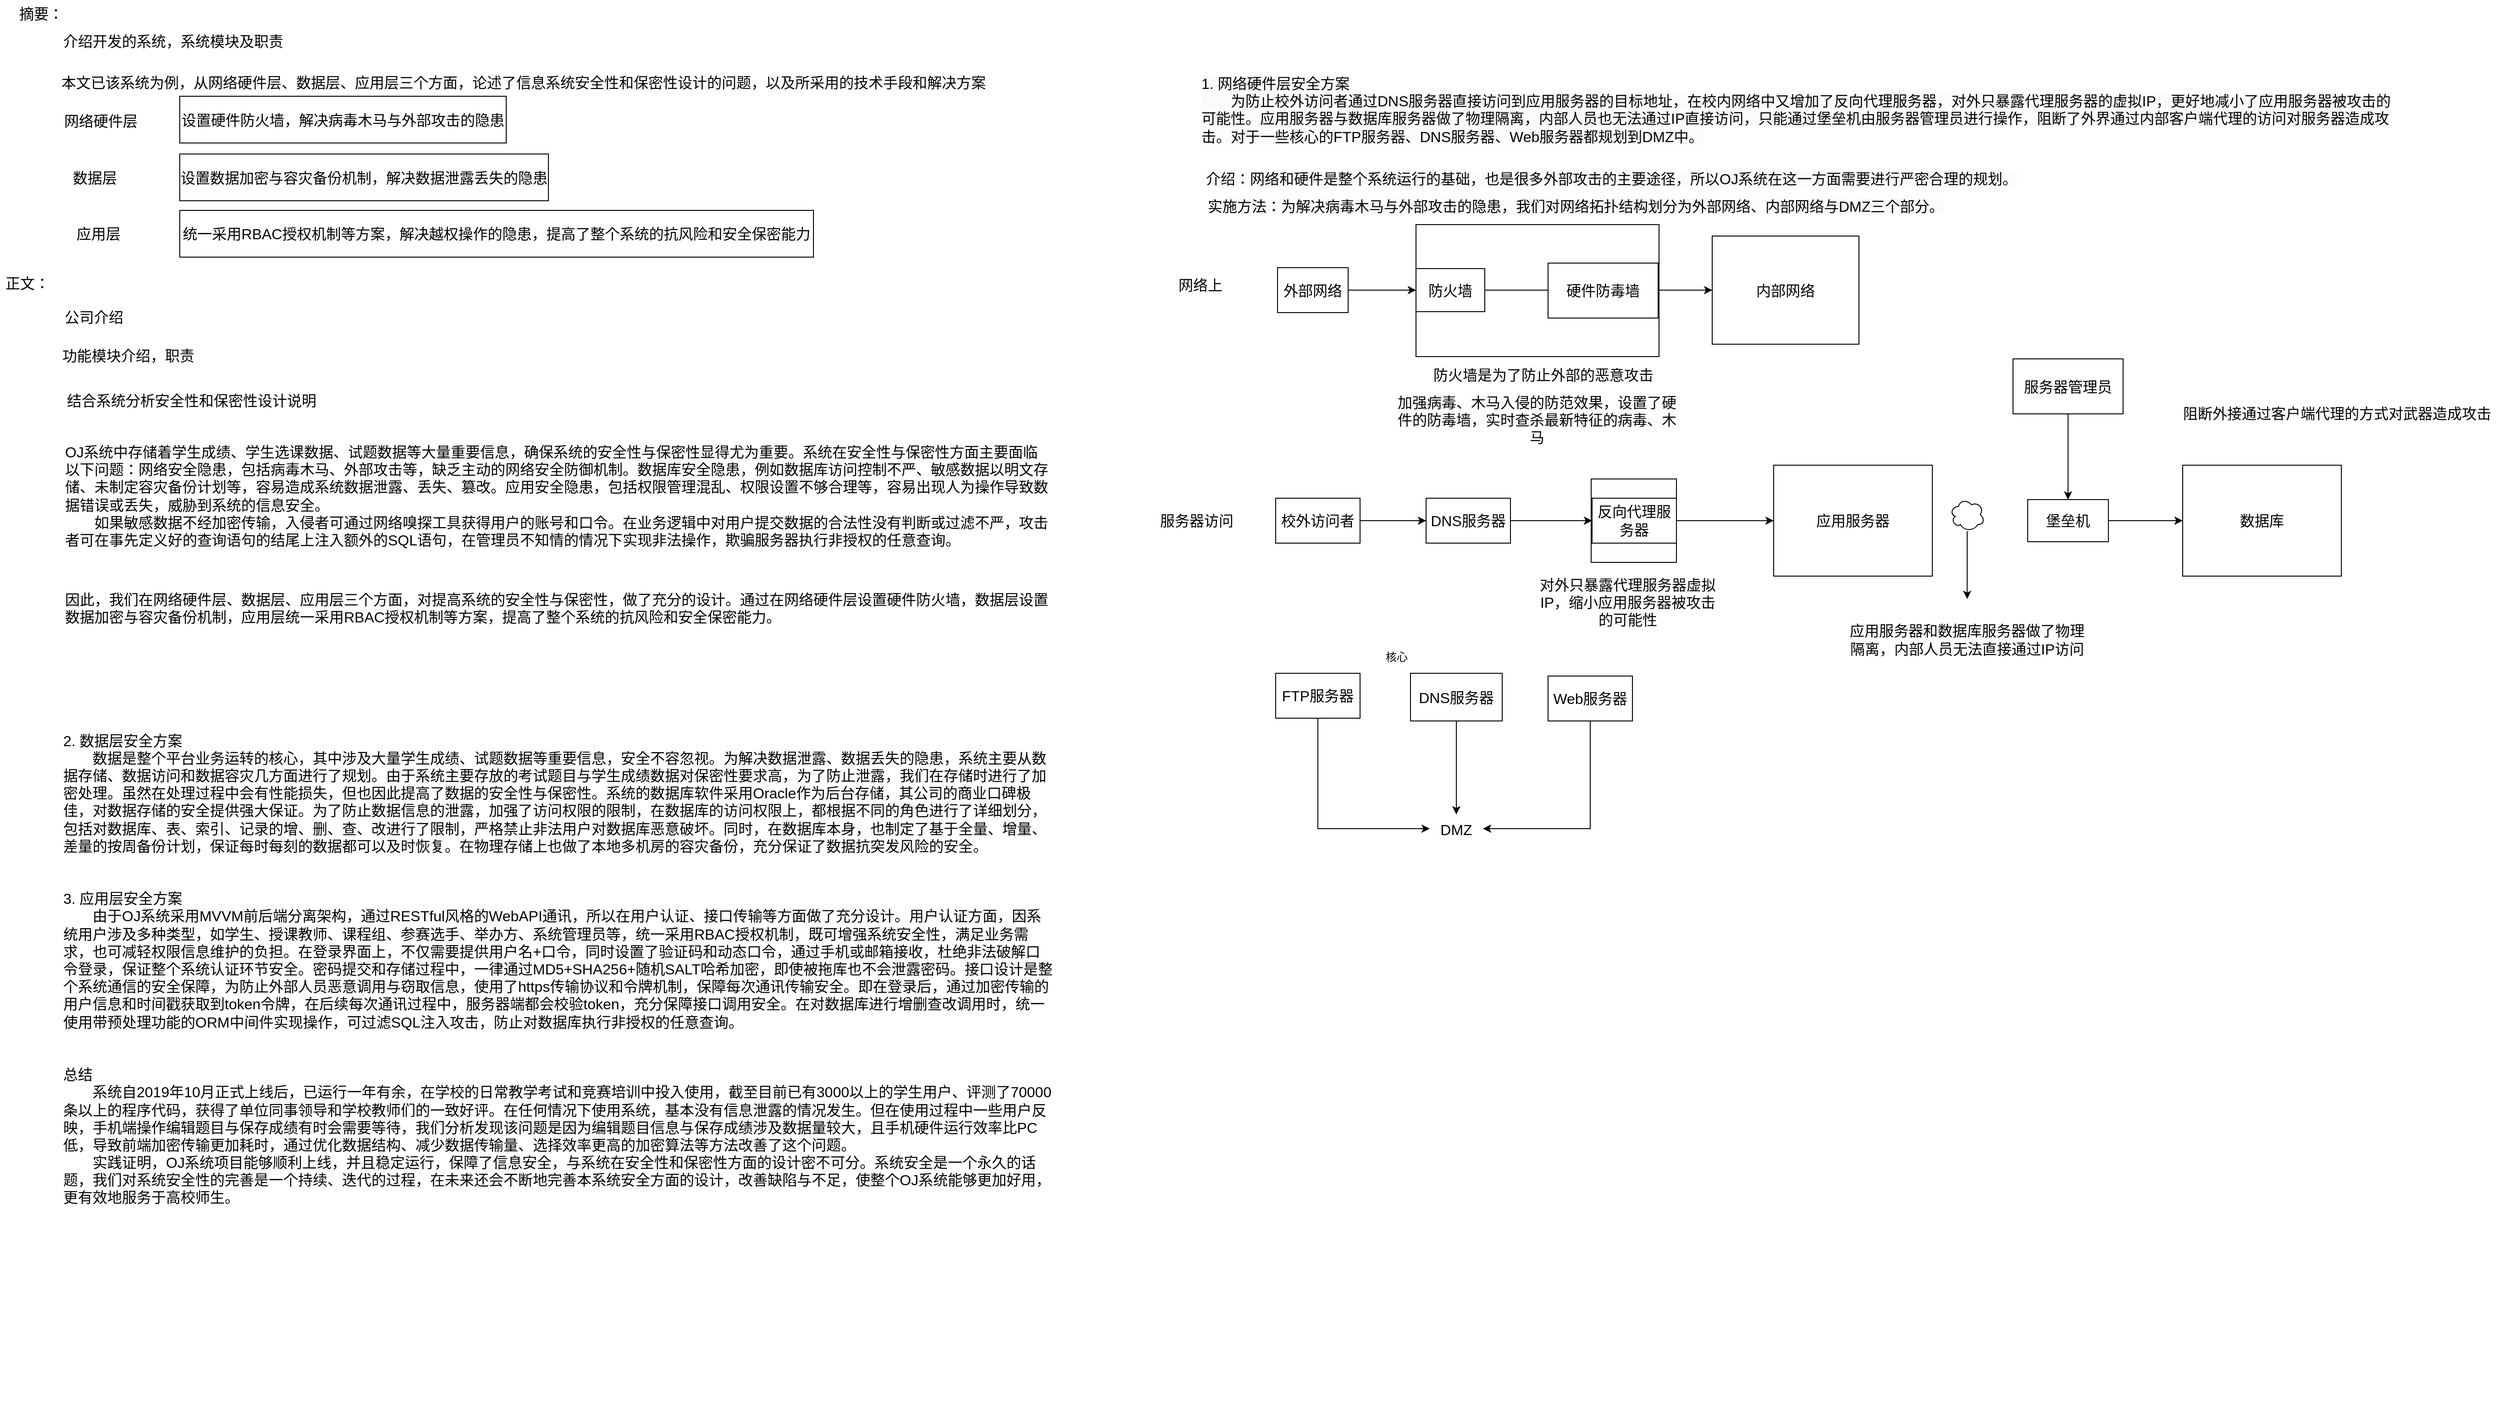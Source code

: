 <mxfile version="22.0.8" type="github">
  <diagram name="第 1 页" id="5gmoauhwWc8AIGV2I_Qd">
    <mxGraphModel dx="2012" dy="1139" grid="0" gridSize="10" guides="1" tooltips="1" connect="1" arrows="1" fold="1" page="1" pageScale="1" pageWidth="10000" pageHeight="10000" math="0" shadow="0">
      <root>
        <mxCell id="0" />
        <mxCell id="1" parent="0" />
        <mxCell id="CfzCiIxsDfycaTIxzi9i-1" value="摘要：" style="text;html=1;strokeColor=none;fillColor=none;align=center;verticalAlign=middle;whiteSpace=wrap;rounded=0;fontSize=16;" vertex="1" parent="1">
          <mxGeometry x="58" y="96" width="60" height="30" as="geometry" />
        </mxCell>
        <mxCell id="CfzCiIxsDfycaTIxzi9i-2" value="介绍开发的系统，系统模块及职责" style="text;html=1;strokeColor=none;fillColor=none;align=center;verticalAlign=middle;whiteSpace=wrap;rounded=0;fontSize=16;" vertex="1" parent="1">
          <mxGeometry x="103" y="126" width="258" height="30" as="geometry" />
        </mxCell>
        <mxCell id="CfzCiIxsDfycaTIxzi9i-3" value="本文已该系统为例，从网络硬件层、数据层、应用层三个方面，论述了信息系统安全性和保密性设计的问题，以及所采用的技术手段和解决方案" style="text;html=1;strokeColor=none;fillColor=none;align=center;verticalAlign=middle;whiteSpace=wrap;rounded=0;fontSize=16;" vertex="1" parent="1">
          <mxGeometry x="103" y="171" width="1022" height="30" as="geometry" />
        </mxCell>
        <mxCell id="CfzCiIxsDfycaTIxzi9i-4" value="网络硬件层" style="text;html=1;strokeColor=none;fillColor=none;align=center;verticalAlign=middle;whiteSpace=wrap;rounded=0;fontSize=16;" vertex="1" parent="1">
          <mxGeometry x="112" y="213" width="82" height="30" as="geometry" />
        </mxCell>
        <mxCell id="CfzCiIxsDfycaTIxzi9i-5" value="数据层" style="text;html=1;strokeColor=none;fillColor=none;align=center;verticalAlign=middle;whiteSpace=wrap;rounded=0;fontSize=16;" vertex="1" parent="1">
          <mxGeometry x="112" y="274.5" width="69" height="30" as="geometry" />
        </mxCell>
        <mxCell id="CfzCiIxsDfycaTIxzi9i-7" value="应用层" style="text;html=1;strokeColor=none;fillColor=none;align=center;verticalAlign=middle;whiteSpace=wrap;rounded=0;fontSize=16;" vertex="1" parent="1">
          <mxGeometry x="116" y="336" width="69" height="30" as="geometry" />
        </mxCell>
        <mxCell id="CfzCiIxsDfycaTIxzi9i-9" value="设置硬件防火墙，解决病毒木马与外部攻击的隐患" style="rounded=0;whiteSpace=wrap;html=1;fontSize=16;" vertex="1" parent="1">
          <mxGeometry x="239" y="201" width="356" height="51" as="geometry" />
        </mxCell>
        <mxCell id="CfzCiIxsDfycaTIxzi9i-10" value="设置数据加密与容灾备份机制，解决数据泄露丢失的隐患" style="rounded=0;whiteSpace=wrap;html=1;fontSize=16;" vertex="1" parent="1">
          <mxGeometry x="239" y="264" width="402" height="51" as="geometry" />
        </mxCell>
        <mxCell id="CfzCiIxsDfycaTIxzi9i-11" value="统一采用RBAC授权机制等方案，解决越权操作的隐患，提高了整个系统的抗风险和安全保密能力" style="rounded=0;whiteSpace=wrap;html=1;fontSize=16;" vertex="1" parent="1">
          <mxGeometry x="239" y="325.5" width="691" height="51" as="geometry" />
        </mxCell>
        <mxCell id="CfzCiIxsDfycaTIxzi9i-12" value="正文：" style="text;html=1;strokeColor=none;fillColor=none;align=center;verticalAlign=middle;whiteSpace=wrap;rounded=0;fontSize=16;" vertex="1" parent="1">
          <mxGeometry x="43" y="390" width="60" height="30" as="geometry" />
        </mxCell>
        <mxCell id="CfzCiIxsDfycaTIxzi9i-13" value="公司介绍" style="text;html=1;strokeColor=none;fillColor=none;align=center;verticalAlign=middle;whiteSpace=wrap;rounded=0;fontSize=16;" vertex="1" parent="1">
          <mxGeometry x="103" y="427" width="85" height="30" as="geometry" />
        </mxCell>
        <mxCell id="CfzCiIxsDfycaTIxzi9i-14" value="功能模块介绍，职责" style="text;html=1;strokeColor=none;fillColor=none;align=center;verticalAlign=middle;whiteSpace=wrap;rounded=0;fontSize=16;" vertex="1" parent="1">
          <mxGeometry x="108" y="469" width="150" height="30" as="geometry" />
        </mxCell>
        <mxCell id="CfzCiIxsDfycaTIxzi9i-15" value="结合系统分析安全性和保密性设计说明" style="text;html=1;strokeColor=none;fillColor=none;align=center;verticalAlign=middle;whiteSpace=wrap;rounded=0;fontSize=16;" vertex="1" parent="1">
          <mxGeometry x="112" y="518" width="280" height="30" as="geometry" />
        </mxCell>
        <mxCell id="CfzCiIxsDfycaTIxzi9i-16" value="OJ系统中存储着学生成绩、学生选课数据、试题数据等大量重要信息，确保系统的安全性与保密性显得尤为重要。系统在安全性与保密性方面主要面临以下问题：网络安全隐患，包括病毒木马、外部攻击等，缺乏主动的网络安全防御机制。数据库安全隐患，例如数据库访问控制不严、敏感数据以明文存储、未制定容灾备份计划等，容易造成系统数据泄露、丢失、篡改。应用安全隐患，包括权限管理混乱、权限设置不够合理等，容易出现人为操作导致数据错误或丢失，威胁到系统的信息安全。&#xa;  如果敏感数据不经加密传输，入侵者可通过网络嗅探工具获得用户的账号和口令。在业务逻辑中对用户提交数据的合法性没有判断或过滤不严，攻击者可在事先定义好的查询语句的结尾上注入额外的SQL语句，在管理员不知情的情况下实现非法操作，欺骗服务器执行非授权的任意查询。&#xa;" style="text;whiteSpace=wrap;fontSize=16;" vertex="1" parent="1">
          <mxGeometry x="112" y="573" width="1075" height="136" as="geometry" />
        </mxCell>
        <mxCell id="CfzCiIxsDfycaTIxzi9i-18" value="因此，我们在网络硬件层、数据层、应用层三个方面，对提高系统的安全性与保密性，做了充分的设计。通过在网络硬件层设置硬件防火墙，数据层设置数据加密与容灾备份机制，应用层统一采用RBAC授权机制等方案，提高了整个系统的抗风险和安全保密能力。" style="text;whiteSpace=wrap;fontSize=16;" vertex="1" parent="1">
          <mxGeometry x="112" y="734" width="1080" height="99" as="geometry" />
        </mxCell>
        <mxCell id="CfzCiIxsDfycaTIxzi9i-19" value="&#xa;&#xa;&#xa;2. 数据层安全方案&#xa;  数据是整个平台业务运转的核心，其中涉及大量学生成绩、试题数据等重要信息，安全不容忽视。为解决数据泄露、数据丢失的隐患，系统主要从数据存储、数据访问和数据容灾几方面进行了规划。由于系统主要存放的考试题目与学生成绩数据对保密性要求高，为了防止泄露，我们在存储时进行了加密处理。虽然在处理过程中会有性能损失，但也因此提高了数据的安全性与保密性。系统的数据库软件采用Oracle作为后台存储，其公司的商业口碑极佳，对数据存储的安全提供强大保证。为了防止数据信息的泄露，加强了访问权限的限制，在数据库的访问权限上，都根据不同的角色进行了详细划分，包括对数据库、表、索引、记录的增、删、查、改进行了限制，严格禁止非法用户对数据库恶意破坏。同时，在数据库本身，也制定了基于全量、增量、差量的按周备份计划，保证每时每刻的数据都可以及时恢复。在物理存储上也做了本地多机房的容灾备份，充分保证了数据抗突发风险的安全。&#xa;&#xa;&#xa;3. 应用层安全方案&#xa;  由于OJ系统采用MVVM前后端分离架构，通过RESTful风格的WebAPI通讯，所以在用户认证、接口传输等方面做了充分设计。用户认证方面，因系统用户涉及多种类型，如学生、授课教师、课程组、参赛选手、举办方、系统管理员等，统一采用RBAC授权机制，既可增强系统安全性，满足业务需求，也可减轻权限信息维护的负担。在登录界面上，不仅需要提供用户名+口令，同时设置了验证码和动态口令，通过手机或邮箱接收，杜绝非法破解口令登录，保证整个系统认证环节安全。密码提交和存储过程中，一律通过MD5+SHA256+随机SALT哈希加密，即使被拖库也不会泄露密码。接口设计是整个系统通信的安全保障，为防止外部人员恶意调用与窃取信息，使用了https传输协议和令牌机制，保障每次通讯传输安全。即在登录后，通过加密传输的用户信息和时间戳获取到token令牌，在后续每次通讯过程中，服务器端都会校验token，充分保障接口调用安全。在对数据库进行增删查改调用时，统一使用带预处理功能的ORM中间件实现操作，可过滤SQL注入攻击，防止对数据库执行非授权的任意查询。&#xa;&#xa;&#xa;总结&#xa;  系统自2019年10月正式上线后，已运行一年有余，在学校的日常教学考试和竞赛培训中投入使用，截至目前已有3000以上的学生用户、评测了70000条以上的程序代码，获得了单位同事领导和学校教师们的一致好评。在任何情况下使用系统，基本没有信息泄露的情况发生。但在使用过程中一些用户反映，手机端操作编辑题目与保存成绩有时会需要等待，我们分析发现该问题是因为编辑题目信息与保存成绩涉及数据量较大，且手机硬件运行效率比PC低，导致前端加密传输更加耗时，通过优化数据结构、减少数据传输量、选择效率更高的加密算法等方法改善了这个问题。&#xa;  实践证明，OJ系统项目能够顺利上线，并且稳定运行，保障了信息安全，与系统在安全性和保密性方面的设计密不可分。系统安全是一个永久的话题，我们对系统安全性的完善是一个持续、迭代的过程，在未来还会不断地完善本系统安全方面的设计，改善缺陷与不足，使整个OJ系统能够更加好用，更有效地服务于高校师生。" style="text;whiteSpace=wrap;fontSize=16;" vertex="1" parent="1">
          <mxGeometry x="110" y="830" width="1082" height="813" as="geometry" />
        </mxCell>
        <mxCell id="CfzCiIxsDfycaTIxzi9i-20" value="&lt;span style=&quot;color: rgb(0, 0, 0); font-family: Helvetica; font-size: 16px; font-style: normal; font-variant-ligatures: normal; font-variant-caps: normal; font-weight: 400; letter-spacing: normal; orphans: 2; text-align: left; text-indent: 0px; text-transform: none; widows: 2; word-spacing: 0px; -webkit-text-stroke-width: 0px; background-color: rgb(251, 251, 251); text-decoration-thickness: initial; text-decoration-style: initial; text-decoration-color: initial; float: none; display: inline !important;&quot;&gt;1. 网络硬件层安全方案&lt;/span&gt;&lt;br style=&quot;border-color: var(--border-color); padding: 0px; margin: 0px; color: rgb(0, 0, 0); font-family: Helvetica; font-size: 16px; font-style: normal; font-variant-ligatures: normal; font-variant-caps: normal; font-weight: 400; letter-spacing: normal; orphans: 2; text-align: left; text-indent: 0px; text-transform: none; widows: 2; word-spacing: 0px; -webkit-text-stroke-width: 0px; background-color: rgb(251, 251, 251); text-decoration-thickness: initial; text-decoration-style: initial; text-decoration-color: initial;&quot;&gt;&lt;span style=&quot;color: rgb(0, 0, 0); font-family: Helvetica; font-size: 16px; font-style: normal; font-variant-ligatures: normal; font-variant-caps: normal; font-weight: 400; letter-spacing: normal; orphans: 2; text-align: left; text-indent: 0px; text-transform: none; widows: 2; word-spacing: 0px; -webkit-text-stroke-width: 0px; background-color: rgb(251, 251, 251); text-decoration-thickness: initial; text-decoration-style: initial; text-decoration-color: initial; float: none; display: inline !important;&quot;&gt;  为防止校外访问者通过DNS服务器直接访问到应用服务器的目标地址，在校内网络中又增加了反向代理服务器，对外只暴露代理服务器的虚拟IP，更好地减小了应用服务器被攻击的可能性。应用服务器与数据库服务器做了物理隔离，内部人员也无法通过IP直接访问，只能通过堡垒机由服务器管理员进行操作，阻断了外界通过内部客户端代理的访问对服务器造成攻击。对于一些核心的FTP服务器、DNS服务器、Web服务器都规划到DMZ中。&lt;/span&gt;" style="text;whiteSpace=wrap;html=1;" vertex="1" parent="1">
          <mxGeometry x="1351" y="171" width="1311" height="141" as="geometry" />
        </mxCell>
        <mxCell id="CfzCiIxsDfycaTIxzi9i-21" value="&lt;span style=&quot;color: rgb(0, 0, 0); font-family: Helvetica; font-size: 16px; font-style: normal; font-variant-ligatures: normal; font-variant-caps: normal; font-weight: 400; letter-spacing: normal; orphans: 2; text-align: left; text-indent: 0px; text-transform: none; widows: 2; word-spacing: 0px; -webkit-text-stroke-width: 0px; background-color: rgb(251, 251, 251); text-decoration-thickness: initial; text-decoration-style: initial; text-decoration-color: initial; float: none; display: inline !important;&quot;&gt;介绍：网络和硬件是整个系统运行的基础，也是很多外部攻击的主要途径，所以OJ系统在这一方面需要进行严密合理的规划。&lt;/span&gt;" style="text;whiteSpace=wrap;html=1;" vertex="1" parent="1">
          <mxGeometry x="1356" y="274.5" width="908" height="30" as="geometry" />
        </mxCell>
        <mxCell id="CfzCiIxsDfycaTIxzi9i-22" value="&lt;span style=&quot;color: rgb(0, 0, 0); font-family: Helvetica; font-size: 16px; font-style: normal; font-variant-ligatures: normal; font-variant-caps: normal; font-weight: 400; letter-spacing: normal; orphans: 2; text-align: left; text-indent: 0px; text-transform: none; widows: 2; word-spacing: 0px; -webkit-text-stroke-width: 0px; background-color: rgb(251, 251, 251); text-decoration-thickness: initial; text-decoration-style: initial; text-decoration-color: initial; float: none; display: inline !important;&quot;&gt;实施方法：为解决病毒木马与外部攻击的隐患，我们对网络拓扑结构划分为外部网络、内部网络与DMZ三个部分。&lt;/span&gt;" style="text;whiteSpace=wrap;html=1;" vertex="1" parent="1">
          <mxGeometry x="1358" y="304.5" width="822" height="39" as="geometry" />
        </mxCell>
        <mxCell id="CfzCiIxsDfycaTIxzi9i-26" value="&lt;span style=&quot;font-size: 16px;&quot;&gt;DMZ&lt;/span&gt;" style="text;whiteSpace=wrap;html=1;align=center;" vertex="1" parent="1">
          <mxGeometry x="1602" y="984.5" width="58" height="31" as="geometry" />
        </mxCell>
        <mxCell id="CfzCiIxsDfycaTIxzi9i-31" value="" style="edgeStyle=orthogonalEdgeStyle;rounded=0;orthogonalLoop=1;jettySize=auto;html=1;" edge="1" parent="1" source="CfzCiIxsDfycaTIxzi9i-28" target="CfzCiIxsDfycaTIxzi9i-30">
          <mxGeometry relative="1" as="geometry" />
        </mxCell>
        <mxCell id="CfzCiIxsDfycaTIxzi9i-28" value="外部网络" style="rounded=0;whiteSpace=wrap;html=1;fontSize=16;" vertex="1" parent="1">
          <mxGeometry x="1436" y="388" width="77" height="49" as="geometry" />
        </mxCell>
        <mxCell id="CfzCiIxsDfycaTIxzi9i-29" value="内部网络" style="rounded=0;whiteSpace=wrap;html=1;fontSize=16;" vertex="1" parent="1">
          <mxGeometry x="1910" y="353.5" width="160" height="118" as="geometry" />
        </mxCell>
        <mxCell id="CfzCiIxsDfycaTIxzi9i-36" value="" style="rounded=0;whiteSpace=wrap;html=1;" vertex="1" parent="1">
          <mxGeometry x="1587" y="341" width="265" height="144" as="geometry" />
        </mxCell>
        <mxCell id="CfzCiIxsDfycaTIxzi9i-34" style="edgeStyle=orthogonalEdgeStyle;rounded=0;orthogonalLoop=1;jettySize=auto;html=1;exitX=1;exitY=0.5;exitDx=0;exitDy=0;entryX=0;entryY=0.5;entryDx=0;entryDy=0;" edge="1" parent="1" source="CfzCiIxsDfycaTIxzi9i-30" target="CfzCiIxsDfycaTIxzi9i-29">
          <mxGeometry relative="1" as="geometry" />
        </mxCell>
        <mxCell id="CfzCiIxsDfycaTIxzi9i-30" value="防火墙" style="rounded=0;whiteSpace=wrap;html=1;fontSize=16;" vertex="1" parent="1">
          <mxGeometry x="1587" y="389" width="75" height="47" as="geometry" />
        </mxCell>
        <mxCell id="CfzCiIxsDfycaTIxzi9i-35" value="硬件防毒墙" style="rounded=0;whiteSpace=wrap;html=1;fontSize=16;" vertex="1" parent="1">
          <mxGeometry x="1731" y="383" width="120" height="60" as="geometry" />
        </mxCell>
        <mxCell id="CfzCiIxsDfycaTIxzi9i-37" value="防火墙是为了防止外部的恶意攻击" style="text;html=1;strokeColor=none;fillColor=none;align=center;verticalAlign=middle;whiteSpace=wrap;rounded=0;fontSize=16;" vertex="1" parent="1">
          <mxGeometry x="1601" y="490" width="250" height="30" as="geometry" />
        </mxCell>
        <mxCell id="CfzCiIxsDfycaTIxzi9i-38" value="加强病毒、木马入侵的防范效果，设置了硬件的防毒墙，实时查杀最新特征的病毒、木马" style="text;html=1;strokeColor=none;fillColor=none;align=center;verticalAlign=middle;whiteSpace=wrap;rounded=0;fontSize=16;" vertex="1" parent="1">
          <mxGeometry x="1565" y="528" width="308" height="51" as="geometry" />
        </mxCell>
        <mxCell id="CfzCiIxsDfycaTIxzi9i-44" value="" style="edgeStyle=orthogonalEdgeStyle;rounded=0;orthogonalLoop=1;jettySize=auto;html=1;" edge="1" parent="1" source="CfzCiIxsDfycaTIxzi9i-39" target="CfzCiIxsDfycaTIxzi9i-40">
          <mxGeometry relative="1" as="geometry" />
        </mxCell>
        <mxCell id="CfzCiIxsDfycaTIxzi9i-39" value="校外访问者" style="rounded=0;whiteSpace=wrap;html=1;fontSize=16;" vertex="1" parent="1">
          <mxGeometry x="1434" y="639.5" width="92" height="49" as="geometry" />
        </mxCell>
        <mxCell id="CfzCiIxsDfycaTIxzi9i-45" value="" style="edgeStyle=orthogonalEdgeStyle;rounded=0;orthogonalLoop=1;jettySize=auto;html=1;" edge="1" parent="1" source="CfzCiIxsDfycaTIxzi9i-40" target="CfzCiIxsDfycaTIxzi9i-42">
          <mxGeometry relative="1" as="geometry" />
        </mxCell>
        <mxCell id="CfzCiIxsDfycaTIxzi9i-40" value="DNS服务器" style="rounded=0;whiteSpace=wrap;html=1;fontSize=16;" vertex="1" parent="1">
          <mxGeometry x="1598" y="639.5" width="92" height="49" as="geometry" />
        </mxCell>
        <mxCell id="CfzCiIxsDfycaTIxzi9i-41" value="应用服务器" style="rounded=0;whiteSpace=wrap;html=1;fontSize=16;" vertex="1" parent="1">
          <mxGeometry x="1977" y="603.5" width="173" height="121" as="geometry" />
        </mxCell>
        <mxCell id="CfzCiIxsDfycaTIxzi9i-46" value="" style="edgeStyle=orthogonalEdgeStyle;rounded=0;orthogonalLoop=1;jettySize=auto;html=1;" edge="1" parent="1" source="CfzCiIxsDfycaTIxzi9i-43" target="CfzCiIxsDfycaTIxzi9i-41">
          <mxGeometry relative="1" as="geometry" />
        </mxCell>
        <mxCell id="CfzCiIxsDfycaTIxzi9i-43" value="" style="rounded=0;whiteSpace=wrap;html=1;" vertex="1" parent="1">
          <mxGeometry x="1778" y="618.5" width="93" height="91" as="geometry" />
        </mxCell>
        <mxCell id="CfzCiIxsDfycaTIxzi9i-42" value="反向代理服务器" style="rounded=0;whiteSpace=wrap;html=1;fontSize=16;" vertex="1" parent="1">
          <mxGeometry x="1779" y="639.5" width="92" height="49" as="geometry" />
        </mxCell>
        <mxCell id="CfzCiIxsDfycaTIxzi9i-47" value="对外只暴露代理服务器虚拟IP，缩小应用服务器被攻击的可能性" style="text;html=1;strokeColor=none;fillColor=none;align=center;verticalAlign=middle;whiteSpace=wrap;rounded=0;fontSize=16;" vertex="1" parent="1">
          <mxGeometry x="1716" y="729.5" width="204" height="46" as="geometry" />
        </mxCell>
        <mxCell id="CfzCiIxsDfycaTIxzi9i-48" value="数据库" style="rounded=0;whiteSpace=wrap;html=1;fontSize=16;" vertex="1" parent="1">
          <mxGeometry x="2423" y="603.5" width="173" height="121" as="geometry" />
        </mxCell>
        <mxCell id="CfzCiIxsDfycaTIxzi9i-52" value="" style="edgeStyle=orthogonalEdgeStyle;rounded=0;orthogonalLoop=1;jettySize=auto;html=1;" edge="1" parent="1" source="CfzCiIxsDfycaTIxzi9i-49" target="CfzCiIxsDfycaTIxzi9i-51">
          <mxGeometry relative="1" as="geometry" />
        </mxCell>
        <mxCell id="CfzCiIxsDfycaTIxzi9i-49" value="" style="ellipse;shape=cloud;whiteSpace=wrap;html=1;" vertex="1" parent="1">
          <mxGeometry x="2169.01" y="639.5" width="38" height="36" as="geometry" />
        </mxCell>
        <mxCell id="CfzCiIxsDfycaTIxzi9i-51" value="应用服务器和数据库服务器做了物理隔离，内部人员无法直接通过IP访问" style="text;html=1;strokeColor=none;fillColor=none;align=center;verticalAlign=middle;whiteSpace=wrap;rounded=0;fontSize=16;" vertex="1" parent="1">
          <mxGeometry x="2055.88" y="749.5" width="264.25" height="88" as="geometry" />
        </mxCell>
        <mxCell id="CfzCiIxsDfycaTIxzi9i-58" style="edgeStyle=orthogonalEdgeStyle;rounded=0;orthogonalLoop=1;jettySize=auto;html=1;exitX=0.5;exitY=1;exitDx=0;exitDy=0;entryX=0;entryY=0.5;entryDx=0;entryDy=0;" edge="1" parent="1" source="CfzCiIxsDfycaTIxzi9i-53" target="CfzCiIxsDfycaTIxzi9i-26">
          <mxGeometry relative="1" as="geometry" />
        </mxCell>
        <mxCell id="CfzCiIxsDfycaTIxzi9i-53" value="FTP服务器" style="rounded=0;whiteSpace=wrap;html=1;fontSize=16;" vertex="1" parent="1">
          <mxGeometry x="1434" y="830.5" width="92" height="49" as="geometry" />
        </mxCell>
        <mxCell id="CfzCiIxsDfycaTIxzi9i-59" style="edgeStyle=orthogonalEdgeStyle;rounded=0;orthogonalLoop=1;jettySize=auto;html=1;exitX=0.5;exitY=1;exitDx=0;exitDy=0;entryX=0.5;entryY=0;entryDx=0;entryDy=0;" edge="1" parent="1" source="CfzCiIxsDfycaTIxzi9i-54" target="CfzCiIxsDfycaTIxzi9i-26">
          <mxGeometry relative="1" as="geometry" />
        </mxCell>
        <mxCell id="CfzCiIxsDfycaTIxzi9i-54" value="DNS服务器" style="rounded=0;whiteSpace=wrap;html=1;fontSize=16;" vertex="1" parent="1">
          <mxGeometry x="1581" y="830.5" width="100" height="52" as="geometry" />
        </mxCell>
        <mxCell id="CfzCiIxsDfycaTIxzi9i-60" style="edgeStyle=orthogonalEdgeStyle;rounded=0;orthogonalLoop=1;jettySize=auto;html=1;exitX=0.5;exitY=1;exitDx=0;exitDy=0;entryX=1;entryY=0.5;entryDx=0;entryDy=0;" edge="1" parent="1" source="CfzCiIxsDfycaTIxzi9i-55" target="CfzCiIxsDfycaTIxzi9i-26">
          <mxGeometry relative="1" as="geometry" />
        </mxCell>
        <mxCell id="CfzCiIxsDfycaTIxzi9i-55" value="Web服务器" style="rounded=0;whiteSpace=wrap;html=1;fontSize=16;" vertex="1" parent="1">
          <mxGeometry x="1731" y="833.5" width="92" height="49" as="geometry" />
        </mxCell>
        <mxCell id="CfzCiIxsDfycaTIxzi9i-57" value="核心" style="text;html=1;strokeColor=none;fillColor=none;align=center;verticalAlign=middle;whiteSpace=wrap;rounded=0;" vertex="1" parent="1">
          <mxGeometry x="1536" y="797.5" width="60" height="30" as="geometry" />
        </mxCell>
        <mxCell id="CfzCiIxsDfycaTIxzi9i-64" value="" style="edgeStyle=orthogonalEdgeStyle;rounded=0;orthogonalLoop=1;jettySize=auto;html=1;" edge="1" parent="1" source="CfzCiIxsDfycaTIxzi9i-62" target="CfzCiIxsDfycaTIxzi9i-63">
          <mxGeometry relative="1" as="geometry" />
        </mxCell>
        <mxCell id="CfzCiIxsDfycaTIxzi9i-62" value="服务器管理员" style="rounded=0;whiteSpace=wrap;html=1;fontSize=16;" vertex="1" parent="1">
          <mxGeometry x="2238" y="487.5" width="120" height="60" as="geometry" />
        </mxCell>
        <mxCell id="CfzCiIxsDfycaTIxzi9i-65" value="" style="edgeStyle=orthogonalEdgeStyle;rounded=0;orthogonalLoop=1;jettySize=auto;html=1;" edge="1" parent="1" source="CfzCiIxsDfycaTIxzi9i-63" target="CfzCiIxsDfycaTIxzi9i-48">
          <mxGeometry relative="1" as="geometry" />
        </mxCell>
        <mxCell id="CfzCiIxsDfycaTIxzi9i-63" value="堡垒机" style="rounded=0;whiteSpace=wrap;html=1;fontSize=16;" vertex="1" parent="1">
          <mxGeometry x="2254" y="641" width="88" height="46" as="geometry" />
        </mxCell>
        <mxCell id="CfzCiIxsDfycaTIxzi9i-66" value="阻断外接通过客户端代理的方式对武器造成攻击" style="text;html=1;strokeColor=none;fillColor=none;align=center;verticalAlign=middle;whiteSpace=wrap;rounded=0;fontSize=16;" vertex="1" parent="1">
          <mxGeometry x="2415" y="528" width="353" height="38.5" as="geometry" />
        </mxCell>
        <mxCell id="CfzCiIxsDfycaTIxzi9i-67" value="网络上" style="text;html=1;strokeColor=none;fillColor=none;align=center;verticalAlign=middle;whiteSpace=wrap;rounded=0;fontSize=16;" vertex="1" parent="1">
          <mxGeometry x="1322" y="392" width="60" height="30" as="geometry" />
        </mxCell>
        <mxCell id="CfzCiIxsDfycaTIxzi9i-68" value="服务器访问" style="text;html=1;strokeColor=none;fillColor=none;align=center;verticalAlign=middle;whiteSpace=wrap;rounded=0;fontSize=16;" vertex="1" parent="1">
          <mxGeometry x="1305" y="649" width="85.5" height="30" as="geometry" />
        </mxCell>
      </root>
    </mxGraphModel>
  </diagram>
</mxfile>

